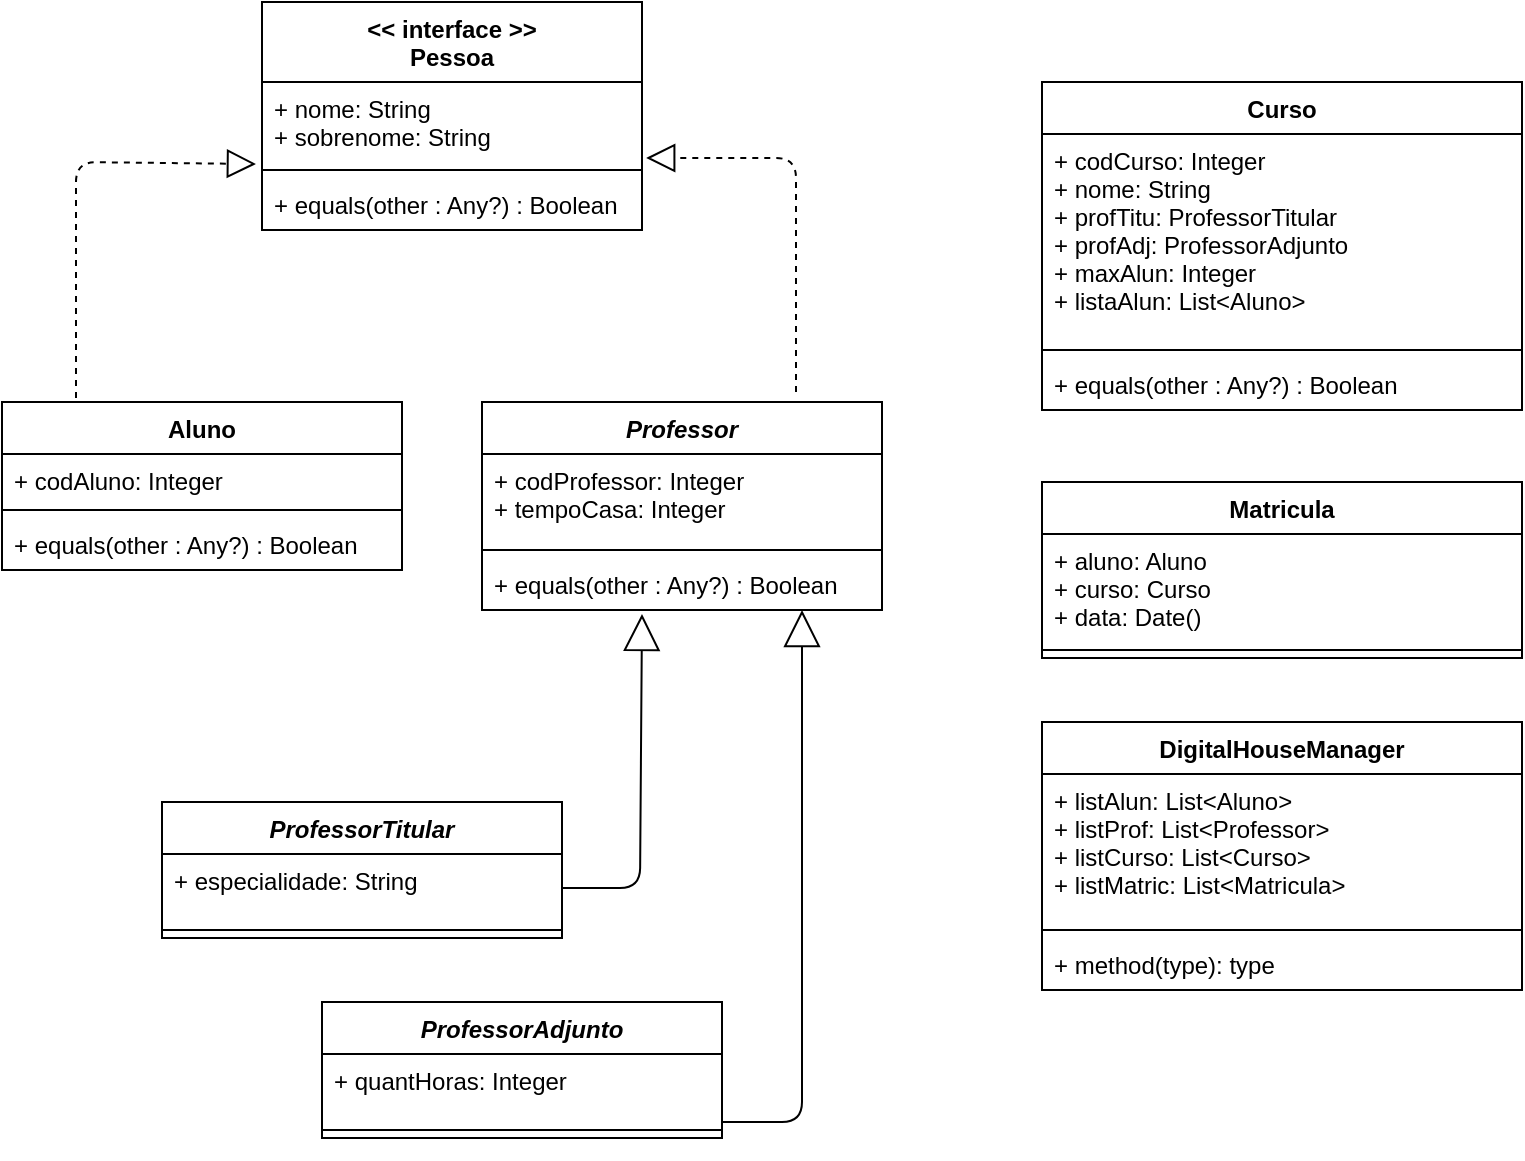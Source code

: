 <?xml version="1.0" encoding="UTF-8"?>
<mxfile version="13.7.5" type="google"><diagram id="TrO-ONN2h8IGn3uoQb14" name="Page-1"><mxGraphModel dx="862" dy="442" grid="1" gridSize="10" guides="1" tooltips="1" connect="1" arrows="1" fold="1" page="1" pageScale="1" pageWidth="827" pageHeight="1169" math="0" shadow="0"><root><mxCell id="0"/><mxCell id="1" parent="0"/><mxCell id="xcGgXUWZbgT9KdPOlIlW-36" value="" style="endArrow=block;endSize=16;endFill=0;html=1;entryX=0.4;entryY=1.077;entryDx=0;entryDy=0;entryPerimeter=0;" parent="1" edge="1"><mxGeometry width="160" relative="1" as="geometry"><mxPoint x="400" y="560" as="sourcePoint"/><mxPoint x="440" y="304.002" as="targetPoint"/><Array as="points"><mxPoint x="440" y="560"/></Array></mxGeometry></mxCell><mxCell id="xcGgXUWZbgT9KdPOlIlW-14" value="&lt;&lt; interface &gt;&gt;&#10;Pessoa" style="swimlane;fontStyle=1;align=center;verticalAlign=top;childLayout=stackLayout;horizontal=1;startSize=40;horizontalStack=0;resizeParent=1;resizeParentMax=0;resizeLast=0;collapsible=1;marginBottom=0;" parent="1" vertex="1"><mxGeometry x="170" width="190" height="114" as="geometry"/></mxCell><mxCell id="xcGgXUWZbgT9KdPOlIlW-15" value="+ nome: String&#10;+ sobrenome: String" style="text;strokeColor=none;fillColor=none;align=left;verticalAlign=top;spacingLeft=4;spacingRight=4;overflow=hidden;rotatable=0;points=[[0,0.5],[1,0.5]];portConstraint=eastwest;" parent="xcGgXUWZbgT9KdPOlIlW-14" vertex="1"><mxGeometry y="40" width="190" height="40" as="geometry"/></mxCell><mxCell id="xcGgXUWZbgT9KdPOlIlW-16" value="" style="line;strokeWidth=1;fillColor=none;align=left;verticalAlign=middle;spacingTop=-1;spacingLeft=3;spacingRight=3;rotatable=0;labelPosition=right;points=[];portConstraint=eastwest;" parent="xcGgXUWZbgT9KdPOlIlW-14" vertex="1"><mxGeometry y="80" width="190" height="8" as="geometry"/></mxCell><mxCell id="xcGgXUWZbgT9KdPOlIlW-17" value="+ equals(other : Any?) : Boolean" style="text;strokeColor=none;fillColor=none;align=left;verticalAlign=top;spacingLeft=4;spacingRight=4;overflow=hidden;rotatable=0;points=[[0,0.5],[1,0.5]];portConstraint=eastwest;" parent="xcGgXUWZbgT9KdPOlIlW-14" vertex="1"><mxGeometry y="88" width="190" height="26" as="geometry"/></mxCell><mxCell id="xcGgXUWZbgT9KdPOlIlW-18" value="" style="endArrow=block;dashed=1;endFill=0;endSize=12;html=1;exitX=0.185;exitY=-0.024;exitDx=0;exitDy=0;exitPerimeter=0;entryX=-0.016;entryY=1.025;entryDx=0;entryDy=0;entryPerimeter=0;" parent="1" source="coKJ4FbDAw2btyWbEVKV-5" target="xcGgXUWZbgT9KdPOlIlW-15" edge="1"><mxGeometry width="160" relative="1" as="geometry"><mxPoint x="120" y="150" as="sourcePoint"/><mxPoint x="170" y="84" as="targetPoint"/><Array as="points"><mxPoint x="77" y="80"/></Array></mxGeometry></mxCell><mxCell id="coKJ4FbDAw2btyWbEVKV-5" value="Aluno" style="swimlane;fontStyle=1;align=center;verticalAlign=top;childLayout=stackLayout;horizontal=1;startSize=26;horizontalStack=0;resizeParent=1;resizeParentMax=0;resizeLast=0;collapsible=1;marginBottom=0;" parent="1" vertex="1"><mxGeometry x="40" y="200" width="200" height="84" as="geometry"/></mxCell><mxCell id="coKJ4FbDAw2btyWbEVKV-6" value="+ codAluno: Integer&#10;" style="text;strokeColor=none;fillColor=none;align=left;verticalAlign=top;spacingLeft=4;spacingRight=4;overflow=hidden;rotatable=0;points=[[0,0.5],[1,0.5]];portConstraint=eastwest;" parent="coKJ4FbDAw2btyWbEVKV-5" vertex="1"><mxGeometry y="26" width="200" height="24" as="geometry"/></mxCell><mxCell id="coKJ4FbDAw2btyWbEVKV-7" value="" style="line;strokeWidth=1;fillColor=none;align=left;verticalAlign=middle;spacingTop=-1;spacingLeft=3;spacingRight=3;rotatable=0;labelPosition=right;points=[];portConstraint=eastwest;" parent="coKJ4FbDAw2btyWbEVKV-5" vertex="1"><mxGeometry y="50" width="200" height="8" as="geometry"/></mxCell><mxCell id="coKJ4FbDAw2btyWbEVKV-8" value="+ equals(other : Any?) : Boolean" style="text;strokeColor=none;fillColor=none;align=left;verticalAlign=top;spacingLeft=4;spacingRight=4;overflow=hidden;rotatable=0;points=[[0,0.5],[1,0.5]];portConstraint=eastwest;" parent="coKJ4FbDAw2btyWbEVKV-5" vertex="1"><mxGeometry y="58" width="200" height="26" as="geometry"/></mxCell><mxCell id="xcGgXUWZbgT9KdPOlIlW-10" value="Professor" style="swimlane;fontStyle=3;align=center;verticalAlign=top;childLayout=stackLayout;horizontal=1;startSize=26;horizontalStack=0;resizeParent=1;resizeParentMax=0;resizeLast=0;collapsible=1;marginBottom=0;" parent="1" vertex="1"><mxGeometry x="280" y="200" width="200" height="104" as="geometry"/></mxCell><mxCell id="xcGgXUWZbgT9KdPOlIlW-11" value="+ codProfessor: Integer&#10;+ tempoCasa: Integer" style="text;strokeColor=none;fillColor=none;align=left;verticalAlign=top;spacingLeft=4;spacingRight=4;overflow=hidden;rotatable=0;points=[[0,0.5],[1,0.5]];portConstraint=eastwest;" parent="xcGgXUWZbgT9KdPOlIlW-10" vertex="1"><mxGeometry y="26" width="200" height="44" as="geometry"/></mxCell><mxCell id="xcGgXUWZbgT9KdPOlIlW-12" value="" style="line;strokeWidth=1;fillColor=none;align=left;verticalAlign=middle;spacingTop=-1;spacingLeft=3;spacingRight=3;rotatable=0;labelPosition=right;points=[];portConstraint=eastwest;" parent="xcGgXUWZbgT9KdPOlIlW-10" vertex="1"><mxGeometry y="70" width="200" height="8" as="geometry"/></mxCell><mxCell id="xcGgXUWZbgT9KdPOlIlW-13" value="+ equals(other : Any?) : Boolean" style="text;strokeColor=none;fillColor=none;align=left;verticalAlign=top;spacingLeft=4;spacingRight=4;overflow=hidden;rotatable=0;points=[[0,0.5],[1,0.5]];portConstraint=eastwest;" parent="xcGgXUWZbgT9KdPOlIlW-10" vertex="1"><mxGeometry y="78" width="200" height="26" as="geometry"/></mxCell><mxCell id="xcGgXUWZbgT9KdPOlIlW-19" value="" style="endArrow=block;dashed=1;endFill=0;endSize=12;html=1;exitX=0.785;exitY=-0.048;exitDx=0;exitDy=0;exitPerimeter=0;entryX=1.011;entryY=0.95;entryDx=0;entryDy=0;entryPerimeter=0;" parent="1" source="xcGgXUWZbgT9KdPOlIlW-10" target="xcGgXUWZbgT9KdPOlIlW-15" edge="1"><mxGeometry width="160" relative="1" as="geometry"><mxPoint x="320" y="170" as="sourcePoint"/><mxPoint x="400" y="130" as="targetPoint"/><Array as="points"><mxPoint x="437" y="78"/></Array></mxGeometry></mxCell><mxCell id="xcGgXUWZbgT9KdPOlIlW-21" value="" style="endArrow=block;endSize=16;endFill=0;html=1;exitX=1;exitY=0.5;exitDx=0;exitDy=0;entryX=0.4;entryY=1.077;entryDx=0;entryDy=0;entryPerimeter=0;" parent="1" source="xcGgXUWZbgT9KdPOlIlW-23" target="xcGgXUWZbgT9KdPOlIlW-13" edge="1"><mxGeometry width="160" relative="1" as="geometry"><mxPoint x="220" y="430" as="sourcePoint"/><mxPoint x="359" y="310" as="targetPoint"/><Array as="points"><mxPoint x="359" y="443"/></Array></mxGeometry></mxCell><mxCell id="xcGgXUWZbgT9KdPOlIlW-6" value="Curso" style="swimlane;fontStyle=1;align=center;verticalAlign=top;childLayout=stackLayout;horizontal=1;startSize=26;horizontalStack=0;resizeParent=1;resizeParentMax=0;resizeLast=0;collapsible=1;marginBottom=0;" parent="1" vertex="1"><mxGeometry x="560" y="40" width="240" height="164" as="geometry"/></mxCell><mxCell id="xcGgXUWZbgT9KdPOlIlW-7" value="+ codCurso: Integer&#10;+ nome: String&#10;+ profTitu: ProfessorTitular&#10;+ profAdj: ProfessorAdjunto&#10;+ maxAlun: Integer&#10;+ listaAlun: List&lt;Aluno&gt;" style="text;strokeColor=none;fillColor=none;align=left;verticalAlign=top;spacingLeft=4;spacingRight=4;overflow=hidden;rotatable=0;points=[[0,0.5],[1,0.5]];portConstraint=eastwest;" parent="xcGgXUWZbgT9KdPOlIlW-6" vertex="1"><mxGeometry y="26" width="240" height="104" as="geometry"/></mxCell><mxCell id="xcGgXUWZbgT9KdPOlIlW-8" value="" style="line;strokeWidth=1;fillColor=none;align=left;verticalAlign=middle;spacingTop=-1;spacingLeft=3;spacingRight=3;rotatable=0;labelPosition=right;points=[];portConstraint=eastwest;" parent="xcGgXUWZbgT9KdPOlIlW-6" vertex="1"><mxGeometry y="130" width="240" height="8" as="geometry"/></mxCell><mxCell id="xcGgXUWZbgT9KdPOlIlW-9" value="+ equals(other : Any?) : Boolean" style="text;strokeColor=none;fillColor=none;align=left;verticalAlign=top;spacingLeft=4;spacingRight=4;overflow=hidden;rotatable=0;points=[[0,0.5],[1,0.5]];portConstraint=eastwest;" parent="xcGgXUWZbgT9KdPOlIlW-6" vertex="1"><mxGeometry y="138" width="240" height="26" as="geometry"/></mxCell><mxCell id="xcGgXUWZbgT9KdPOlIlW-22" value="ProfessorTitular" style="swimlane;fontStyle=3;align=center;verticalAlign=top;childLayout=stackLayout;horizontal=1;startSize=26;horizontalStack=0;resizeParent=1;resizeParentMax=0;resizeLast=0;collapsible=1;marginBottom=0;" parent="1" vertex="1"><mxGeometry x="120" y="400" width="200" height="68" as="geometry"/></mxCell><mxCell id="xcGgXUWZbgT9KdPOlIlW-23" value="+ especialidade: String" style="text;strokeColor=none;fillColor=none;align=left;verticalAlign=top;spacingLeft=4;spacingRight=4;overflow=hidden;rotatable=0;points=[[0,0.5],[1,0.5]];portConstraint=eastwest;" parent="xcGgXUWZbgT9KdPOlIlW-22" vertex="1"><mxGeometry y="26" width="200" height="34" as="geometry"/></mxCell><mxCell id="xcGgXUWZbgT9KdPOlIlW-24" value="" style="line;strokeWidth=1;fillColor=none;align=left;verticalAlign=middle;spacingTop=-1;spacingLeft=3;spacingRight=3;rotatable=0;labelPosition=right;points=[];portConstraint=eastwest;" parent="xcGgXUWZbgT9KdPOlIlW-22" vertex="1"><mxGeometry y="60" width="200" height="8" as="geometry"/></mxCell><mxCell id="xcGgXUWZbgT9KdPOlIlW-32" value="ProfessorAdjunto" style="swimlane;fontStyle=3;align=center;verticalAlign=top;childLayout=stackLayout;horizontal=1;startSize=26;horizontalStack=0;resizeParent=1;resizeParentMax=0;resizeLast=0;collapsible=1;marginBottom=0;" parent="1" vertex="1"><mxGeometry x="200" y="500" width="200" height="68" as="geometry"/></mxCell><mxCell id="xcGgXUWZbgT9KdPOlIlW-33" value="+ quantHoras: Integer" style="text;strokeColor=none;fillColor=none;align=left;verticalAlign=top;spacingLeft=4;spacingRight=4;overflow=hidden;rotatable=0;points=[[0,0.5],[1,0.5]];portConstraint=eastwest;" parent="xcGgXUWZbgT9KdPOlIlW-32" vertex="1"><mxGeometry y="26" width="200" height="34" as="geometry"/></mxCell><mxCell id="xcGgXUWZbgT9KdPOlIlW-34" value="" style="line;strokeWidth=1;fillColor=none;align=left;verticalAlign=middle;spacingTop=-1;spacingLeft=3;spacingRight=3;rotatable=0;labelPosition=right;points=[];portConstraint=eastwest;" parent="xcGgXUWZbgT9KdPOlIlW-32" vertex="1"><mxGeometry y="60" width="200" height="8" as="geometry"/></mxCell><mxCell id="lv8_Wfmt2HXlQ69VLynF-1" value="Matricula&#10;" style="swimlane;fontStyle=1;align=center;verticalAlign=top;childLayout=stackLayout;horizontal=1;startSize=26;horizontalStack=0;resizeParent=1;resizeParentMax=0;resizeLast=0;collapsible=1;marginBottom=0;" vertex="1" parent="1"><mxGeometry x="560" y="240" width="240" height="88" as="geometry"/></mxCell><mxCell id="lv8_Wfmt2HXlQ69VLynF-2" value="+ aluno: Aluno&#10;+ curso: Curso&#10;+ data: Date()" style="text;strokeColor=none;fillColor=none;align=left;verticalAlign=top;spacingLeft=4;spacingRight=4;overflow=hidden;rotatable=0;points=[[0,0.5],[1,0.5]];portConstraint=eastwest;" vertex="1" parent="lv8_Wfmt2HXlQ69VLynF-1"><mxGeometry y="26" width="240" height="54" as="geometry"/></mxCell><mxCell id="lv8_Wfmt2HXlQ69VLynF-3" value="" style="line;strokeWidth=1;fillColor=none;align=left;verticalAlign=middle;spacingTop=-1;spacingLeft=3;spacingRight=3;rotatable=0;labelPosition=right;points=[];portConstraint=eastwest;" vertex="1" parent="lv8_Wfmt2HXlQ69VLynF-1"><mxGeometry y="80" width="240" height="8" as="geometry"/></mxCell><mxCell id="lv8_Wfmt2HXlQ69VLynF-5" value="DigitalHouseManager" style="swimlane;fontStyle=1;align=center;verticalAlign=top;childLayout=stackLayout;horizontal=1;startSize=26;horizontalStack=0;resizeParent=1;resizeParentMax=0;resizeLast=0;collapsible=1;marginBottom=0;" vertex="1" parent="1"><mxGeometry x="560" y="360" width="240" height="134" as="geometry"/></mxCell><mxCell id="lv8_Wfmt2HXlQ69VLynF-6" value="+ listAlun: List&lt;Aluno&gt;&#10;+ listProf: List&lt;Professor&gt;&#10;+ listCurso: List&lt;Curso&gt;&#10;+ listMatric: List&lt;Matricula&gt;" style="text;strokeColor=none;fillColor=none;align=left;verticalAlign=top;spacingLeft=4;spacingRight=4;overflow=hidden;rotatable=0;points=[[0,0.5],[1,0.5]];portConstraint=eastwest;" vertex="1" parent="lv8_Wfmt2HXlQ69VLynF-5"><mxGeometry y="26" width="240" height="74" as="geometry"/></mxCell><mxCell id="lv8_Wfmt2HXlQ69VLynF-7" value="" style="line;strokeWidth=1;fillColor=none;align=left;verticalAlign=middle;spacingTop=-1;spacingLeft=3;spacingRight=3;rotatable=0;labelPosition=right;points=[];portConstraint=eastwest;" vertex="1" parent="lv8_Wfmt2HXlQ69VLynF-5"><mxGeometry y="100" width="240" height="8" as="geometry"/></mxCell><mxCell id="lv8_Wfmt2HXlQ69VLynF-8" value="+ method(type): type" style="text;strokeColor=none;fillColor=none;align=left;verticalAlign=top;spacingLeft=4;spacingRight=4;overflow=hidden;rotatable=0;points=[[0,0.5],[1,0.5]];portConstraint=eastwest;" vertex="1" parent="lv8_Wfmt2HXlQ69VLynF-5"><mxGeometry y="108" width="240" height="26" as="geometry"/></mxCell></root></mxGraphModel></diagram></mxfile>